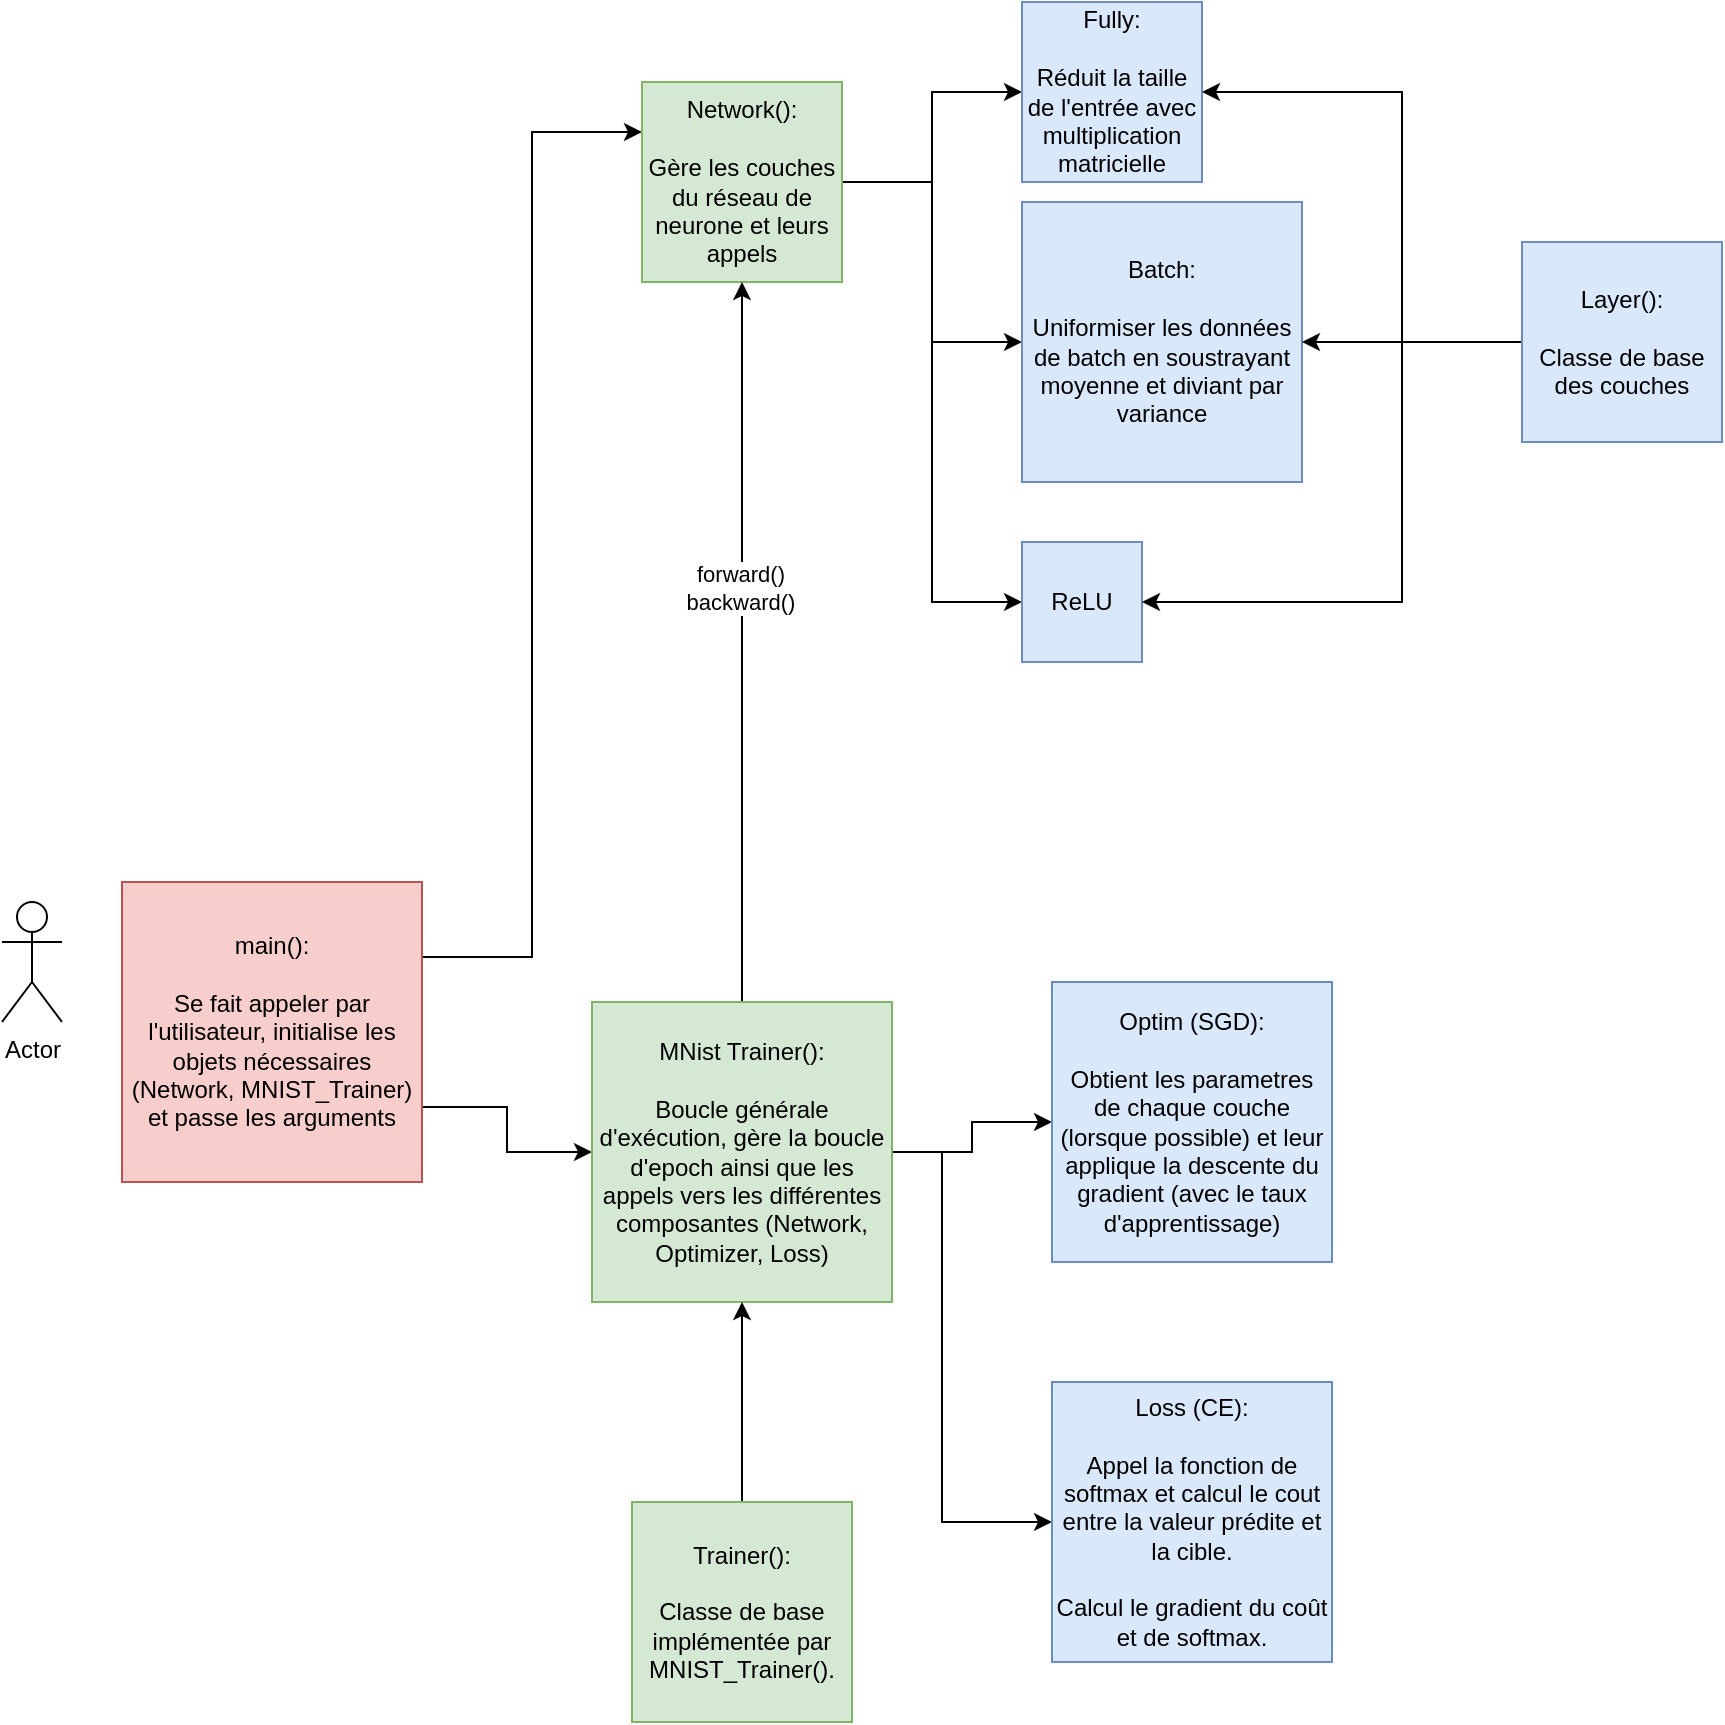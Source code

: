 <mxfile version="16.4.0" type="device"><diagram id="UakkngyGZAA3VYahzEt6" name="Page-1"><mxGraphModel dx="544" dy="1018" grid="1" gridSize="10" guides="1" tooltips="1" connect="1" arrows="1" fold="1" page="1" pageScale="1" pageWidth="2339" pageHeight="3300" math="0" shadow="0"><root><mxCell id="0"/><mxCell id="1" parent="0"/><mxCell id="08LD6Q5QJfQCI82DOSgz-4" style="edgeStyle=orthogonalEdgeStyle;rounded=0;orthogonalLoop=1;jettySize=auto;html=1;exitX=1;exitY=0.25;exitDx=0;exitDy=0;entryX=0;entryY=0.25;entryDx=0;entryDy=0;" edge="1" parent="1" source="08LD6Q5QJfQCI82DOSgz-1" target="08LD6Q5QJfQCI82DOSgz-3"><mxGeometry relative="1" as="geometry"/></mxCell><mxCell id="08LD6Q5QJfQCI82DOSgz-6" style="edgeStyle=orthogonalEdgeStyle;rounded=0;orthogonalLoop=1;jettySize=auto;html=1;exitX=1;exitY=0.75;exitDx=0;exitDy=0;entryX=0;entryY=0.5;entryDx=0;entryDy=0;" edge="1" parent="1" source="08LD6Q5QJfQCI82DOSgz-1" target="08LD6Q5QJfQCI82DOSgz-5"><mxGeometry relative="1" as="geometry"/></mxCell><mxCell id="08LD6Q5QJfQCI82DOSgz-1" value="main():&lt;br&gt;&lt;br&gt;Se fait appeler par l'utilisateur, initialise les objets nécessaires (Network, MNIST_Trainer) et passe les arguments" style="whiteSpace=wrap;html=1;aspect=fixed;fillColor=#f8cecc;strokeColor=#b85450;" vertex="1" parent="1"><mxGeometry x="230" y="450" width="150" height="150" as="geometry"/></mxCell><mxCell id="08LD6Q5QJfQCI82DOSgz-2" value="Actor" style="shape=umlActor;verticalLabelPosition=bottom;verticalAlign=top;html=1;outlineConnect=0;" vertex="1" parent="1"><mxGeometry x="170" y="460" width="30" height="60" as="geometry"/></mxCell><mxCell id="08LD6Q5QJfQCI82DOSgz-15" style="edgeStyle=orthogonalEdgeStyle;rounded=0;orthogonalLoop=1;jettySize=auto;html=1;exitX=1;exitY=0.5;exitDx=0;exitDy=0;entryX=0;entryY=0.5;entryDx=0;entryDy=0;" edge="1" parent="1" source="08LD6Q5QJfQCI82DOSgz-3" target="08LD6Q5QJfQCI82DOSgz-9"><mxGeometry relative="1" as="geometry"/></mxCell><mxCell id="08LD6Q5QJfQCI82DOSgz-21" style="edgeStyle=orthogonalEdgeStyle;rounded=0;orthogonalLoop=1;jettySize=auto;html=1;exitX=1;exitY=0.5;exitDx=0;exitDy=0;entryX=0;entryY=0.5;entryDx=0;entryDy=0;" edge="1" parent="1" source="08LD6Q5QJfQCI82DOSgz-3" target="08LD6Q5QJfQCI82DOSgz-10"><mxGeometry relative="1" as="geometry"/></mxCell><mxCell id="08LD6Q5QJfQCI82DOSgz-22" style="edgeStyle=orthogonalEdgeStyle;rounded=0;orthogonalLoop=1;jettySize=auto;html=1;exitX=1;exitY=0.5;exitDx=0;exitDy=0;entryX=0;entryY=0.5;entryDx=0;entryDy=0;" edge="1" parent="1" source="08LD6Q5QJfQCI82DOSgz-3" target="08LD6Q5QJfQCI82DOSgz-11"><mxGeometry relative="1" as="geometry"/></mxCell><mxCell id="08LD6Q5QJfQCI82DOSgz-3" value="Network():&lt;br&gt;&lt;br&gt;Gère les couches du réseau de neurone et leurs appels" style="whiteSpace=wrap;html=1;aspect=fixed;fillColor=#d5e8d4;strokeColor=#82b366;" vertex="1" parent="1"><mxGeometry x="490" y="50" width="100" height="100" as="geometry"/></mxCell><mxCell id="08LD6Q5QJfQCI82DOSgz-7" style="edgeStyle=orthogonalEdgeStyle;rounded=0;orthogonalLoop=1;jettySize=auto;html=1;exitX=0.5;exitY=0;exitDx=0;exitDy=0;entryX=0.5;entryY=1;entryDx=0;entryDy=0;" edge="1" parent="1" source="08LD6Q5QJfQCI82DOSgz-5" target="08LD6Q5QJfQCI82DOSgz-3"><mxGeometry relative="1" as="geometry"><mxPoint x="540" y="350" as="targetPoint"/></mxGeometry></mxCell><mxCell id="08LD6Q5QJfQCI82DOSgz-8" value="forward()&lt;br&gt;backward()" style="edgeLabel;html=1;align=center;verticalAlign=middle;resizable=0;points=[];" vertex="1" connectable="0" parent="08LD6Q5QJfQCI82DOSgz-7"><mxGeometry x="0.154" y="1" relative="1" as="geometry"><mxPoint as="offset"/></mxGeometry></mxCell><mxCell id="08LD6Q5QJfQCI82DOSgz-24" style="edgeStyle=orthogonalEdgeStyle;rounded=0;orthogonalLoop=1;jettySize=auto;html=1;exitX=1;exitY=0.5;exitDx=0;exitDy=0;entryX=0;entryY=0.5;entryDx=0;entryDy=0;" edge="1" parent="1" source="08LD6Q5QJfQCI82DOSgz-5" target="08LD6Q5QJfQCI82DOSgz-23"><mxGeometry relative="1" as="geometry"/></mxCell><mxCell id="08LD6Q5QJfQCI82DOSgz-26" style="edgeStyle=orthogonalEdgeStyle;rounded=0;orthogonalLoop=1;jettySize=auto;html=1;exitX=1;exitY=0.5;exitDx=0;exitDy=0;" edge="1" parent="1" source="08LD6Q5QJfQCI82DOSgz-5" target="08LD6Q5QJfQCI82DOSgz-25"><mxGeometry relative="1" as="geometry"><Array as="points"><mxPoint x="640" y="585"/><mxPoint x="640" y="770"/></Array></mxGeometry></mxCell><mxCell id="08LD6Q5QJfQCI82DOSgz-5" value="MNist Trainer():&lt;br&gt;&lt;br&gt;Boucle générale d'exécution, gère la boucle d'epoch ainsi que les appels vers les différentes composantes (Network, Optimizer, Loss)" style="whiteSpace=wrap;html=1;aspect=fixed;fillColor=#d5e8d4;strokeColor=#82b366;" vertex="1" parent="1"><mxGeometry x="465" y="510" width="150" height="150" as="geometry"/></mxCell><mxCell id="08LD6Q5QJfQCI82DOSgz-9" value="Fully:&lt;br&gt;&lt;br&gt;Réduit la taille de l'entrée avec multiplication matricielle" style="whiteSpace=wrap;html=1;aspect=fixed;fillColor=#dae8fc;strokeColor=#6c8ebf;" vertex="1" parent="1"><mxGeometry x="680" y="10" width="90" height="90" as="geometry"/></mxCell><mxCell id="08LD6Q5QJfQCI82DOSgz-10" value="Batch:&lt;br&gt;&lt;br&gt;Uniformiser les données de batch en soustrayant moyenne et diviant par variance" style="whiteSpace=wrap;html=1;aspect=fixed;fillColor=#dae8fc;strokeColor=#6c8ebf;" vertex="1" parent="1"><mxGeometry x="680" y="110" width="140" height="140" as="geometry"/></mxCell><mxCell id="08LD6Q5QJfQCI82DOSgz-11" value="ReLU" style="whiteSpace=wrap;html=1;aspect=fixed;fillColor=#dae8fc;strokeColor=#6c8ebf;" vertex="1" parent="1"><mxGeometry x="680" y="280" width="60" height="60" as="geometry"/></mxCell><mxCell id="08LD6Q5QJfQCI82DOSgz-23" value="Optim (SGD):&lt;br&gt;&lt;br&gt;Obtient les parametres de chaque couche (lorsque possible) et leur applique la descente du gradient (avec le taux d'apprentissage)" style="whiteSpace=wrap;html=1;aspect=fixed;fillColor=#dae8fc;strokeColor=#6c8ebf;" vertex="1" parent="1"><mxGeometry x="695" y="500" width="140" height="140" as="geometry"/></mxCell><mxCell id="08LD6Q5QJfQCI82DOSgz-25" value="Loss (CE):&lt;br&gt;&lt;br&gt;Appel la fonction de softmax et calcul le cout entre la valeur prédite et la cible.&lt;br&gt;&lt;br&gt;Calcul le gradient du coût et de softmax." style="whiteSpace=wrap;html=1;aspect=fixed;fillColor=#dae8fc;strokeColor=#6c8ebf;" vertex="1" parent="1"><mxGeometry x="695" y="700" width="140" height="140" as="geometry"/></mxCell><mxCell id="08LD6Q5QJfQCI82DOSgz-31" style="edgeStyle=orthogonalEdgeStyle;rounded=0;orthogonalLoop=1;jettySize=auto;html=1;exitX=0.5;exitY=0;exitDx=0;exitDy=0;entryX=0.5;entryY=1;entryDx=0;entryDy=0;" edge="1" parent="1" source="08LD6Q5QJfQCI82DOSgz-30" target="08LD6Q5QJfQCI82DOSgz-5"><mxGeometry relative="1" as="geometry"/></mxCell><mxCell id="08LD6Q5QJfQCI82DOSgz-30" value="Trainer():&lt;br&gt;&lt;br&gt;Classe de base implémentée par MNIST_Trainer()." style="whiteSpace=wrap;html=1;aspect=fixed;fillColor=#d5e8d4;strokeColor=#82b366;" vertex="1" parent="1"><mxGeometry x="485" y="760" width="110" height="110" as="geometry"/></mxCell><mxCell id="08LD6Q5QJfQCI82DOSgz-33" style="edgeStyle=orthogonalEdgeStyle;rounded=0;orthogonalLoop=1;jettySize=auto;html=1;exitX=0;exitY=0.5;exitDx=0;exitDy=0;entryX=1;entryY=0.5;entryDx=0;entryDy=0;" edge="1" parent="1" source="08LD6Q5QJfQCI82DOSgz-32" target="08LD6Q5QJfQCI82DOSgz-10"><mxGeometry relative="1" as="geometry"/></mxCell><mxCell id="08LD6Q5QJfQCI82DOSgz-34" style="edgeStyle=orthogonalEdgeStyle;rounded=0;orthogonalLoop=1;jettySize=auto;html=1;exitX=0;exitY=0.5;exitDx=0;exitDy=0;entryX=1;entryY=0.5;entryDx=0;entryDy=0;" edge="1" parent="1" source="08LD6Q5QJfQCI82DOSgz-32" target="08LD6Q5QJfQCI82DOSgz-9"><mxGeometry relative="1" as="geometry"><Array as="points"><mxPoint x="870" y="180"/><mxPoint x="870" y="55"/></Array></mxGeometry></mxCell><mxCell id="08LD6Q5QJfQCI82DOSgz-35" style="edgeStyle=orthogonalEdgeStyle;rounded=0;orthogonalLoop=1;jettySize=auto;html=1;exitX=0;exitY=0.5;exitDx=0;exitDy=0;entryX=1;entryY=0.5;entryDx=0;entryDy=0;" edge="1" parent="1" source="08LD6Q5QJfQCI82DOSgz-32" target="08LD6Q5QJfQCI82DOSgz-11"><mxGeometry relative="1" as="geometry"><Array as="points"><mxPoint x="870" y="180"/><mxPoint x="870" y="310"/></Array></mxGeometry></mxCell><mxCell id="08LD6Q5QJfQCI82DOSgz-32" value="Layer():&lt;br&gt;&lt;br&gt;Classe de base des couches" style="whiteSpace=wrap;html=1;aspect=fixed;fillColor=#dae8fc;strokeColor=#6c8ebf;" vertex="1" parent="1"><mxGeometry x="930" y="130" width="100" height="100" as="geometry"/></mxCell></root></mxGraphModel></diagram></mxfile>